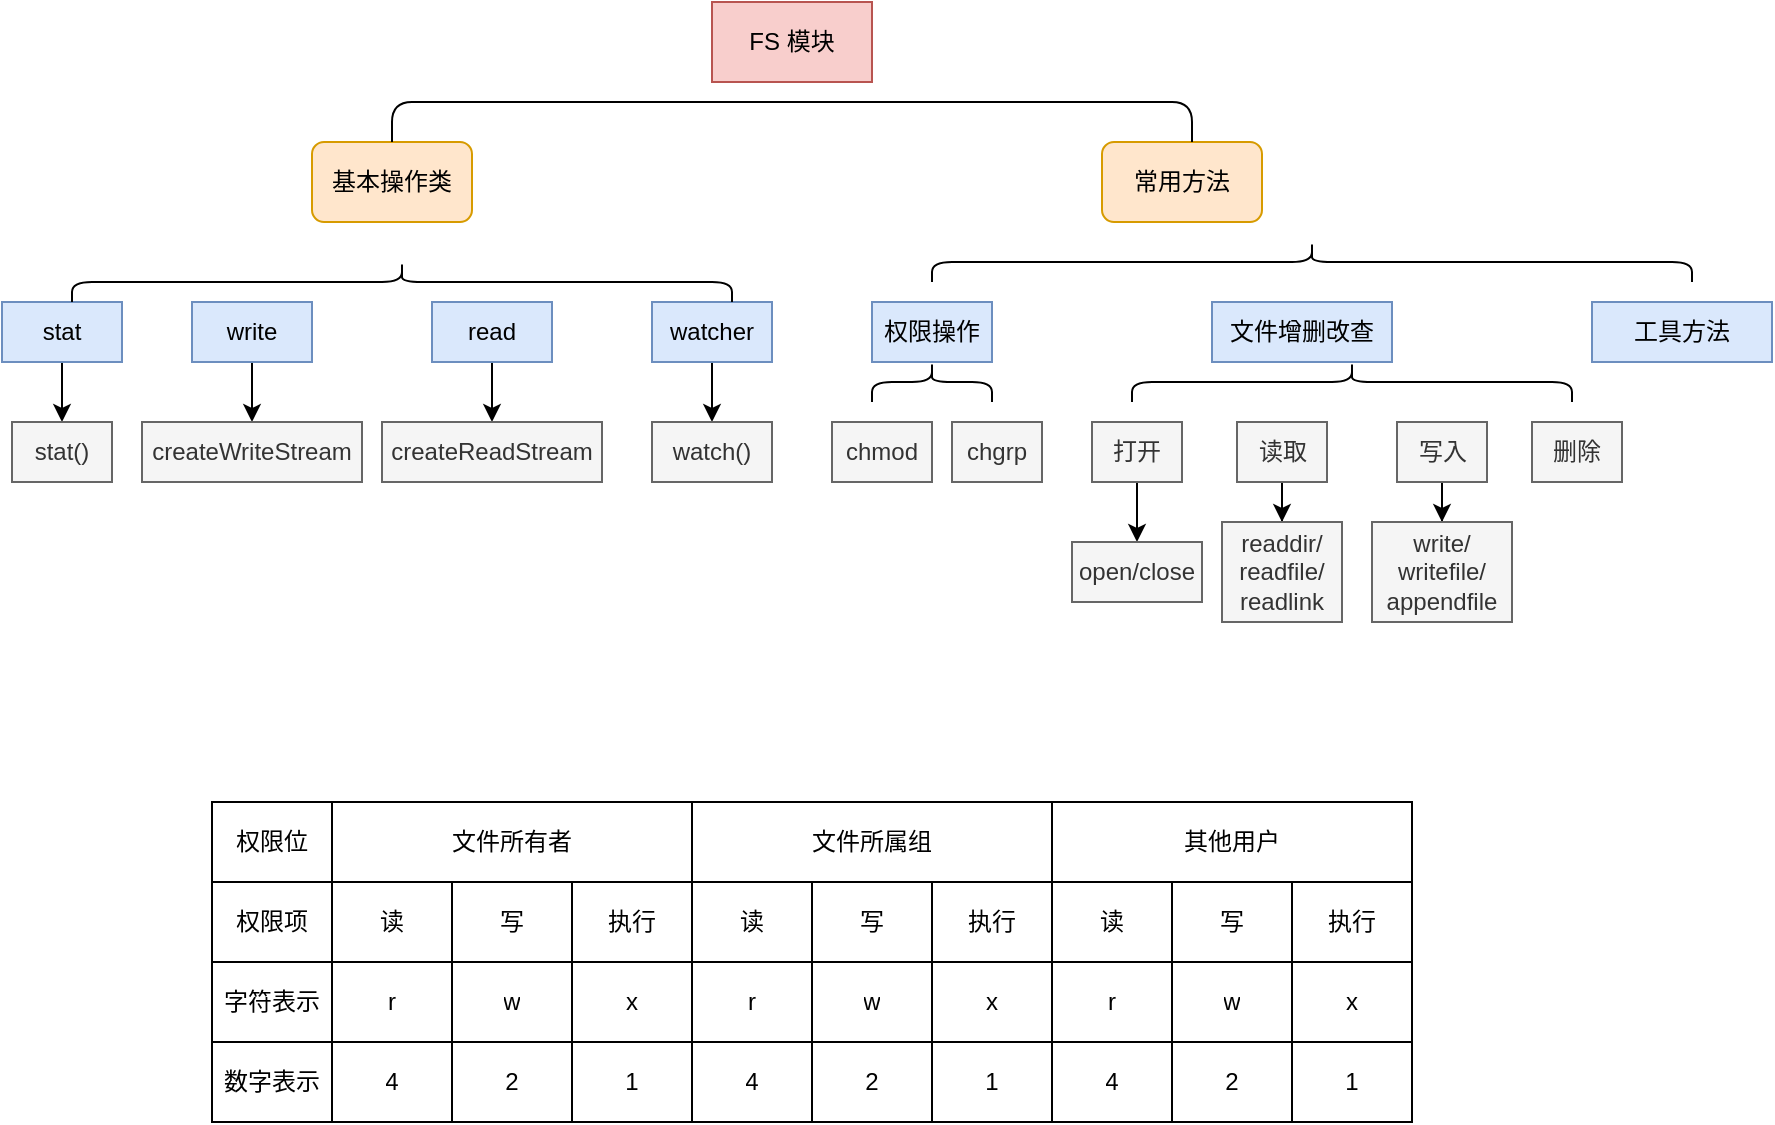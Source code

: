 <mxfile version="20.5.3" type="github" pages="2">
  <diagram id="1UyiZmf48p8MatWu2e_s" name="fs">
    <mxGraphModel dx="2066" dy="1154" grid="1" gridSize="10" guides="1" tooltips="1" connect="1" arrows="1" fold="1" page="1" pageScale="1" pageWidth="2339" pageHeight="3300" math="0" shadow="0">
      <root>
        <mxCell id="0" />
        <mxCell id="1" parent="0" />
        <mxCell id="5ulxxzKyCWh2ly2rTKkh-1" value="FS 模块" style="rounded=0;whiteSpace=wrap;html=1;fillColor=#f8cecc;strokeColor=#b85450;" parent="1" vertex="1">
          <mxGeometry x="520" y="80" width="80" height="40" as="geometry" />
        </mxCell>
        <mxCell id="5ulxxzKyCWh2ly2rTKkh-2" value="基本操作类" style="rounded=1;whiteSpace=wrap;html=1;fillColor=#ffe6cc;strokeColor=#d79b00;" parent="1" vertex="1">
          <mxGeometry x="320" y="150" width="80" height="40" as="geometry" />
        </mxCell>
        <mxCell id="5ulxxzKyCWh2ly2rTKkh-3" value="常用方法" style="rounded=1;whiteSpace=wrap;html=1;fillColor=#ffe6cc;strokeColor=#d79b00;" parent="1" vertex="1">
          <mxGeometry x="715" y="150" width="80" height="40" as="geometry" />
        </mxCell>
        <mxCell id="5ulxxzKyCWh2ly2rTKkh-35" value="" style="edgeStyle=orthogonalEdgeStyle;rounded=0;orthogonalLoop=1;jettySize=auto;html=1;" parent="1" source="5ulxxzKyCWh2ly2rTKkh-4" target="5ulxxzKyCWh2ly2rTKkh-16" edge="1">
          <mxGeometry relative="1" as="geometry" />
        </mxCell>
        <mxCell id="5ulxxzKyCWh2ly2rTKkh-4" value="stat" style="text;html=1;strokeColor=#6c8ebf;fillColor=#dae8fc;align=center;verticalAlign=middle;whiteSpace=wrap;rounded=0;" parent="1" vertex="1">
          <mxGeometry x="165" y="230" width="60" height="30" as="geometry" />
        </mxCell>
        <mxCell id="5ulxxzKyCWh2ly2rTKkh-36" value="" style="edgeStyle=orthogonalEdgeStyle;rounded=0;orthogonalLoop=1;jettySize=auto;html=1;" parent="1" source="5ulxxzKyCWh2ly2rTKkh-5" target="5ulxxzKyCWh2ly2rTKkh-17" edge="1">
          <mxGeometry relative="1" as="geometry" />
        </mxCell>
        <mxCell id="5ulxxzKyCWh2ly2rTKkh-5" value="write" style="text;html=1;strokeColor=#6c8ebf;fillColor=#dae8fc;align=center;verticalAlign=middle;whiteSpace=wrap;rounded=0;" parent="1" vertex="1">
          <mxGeometry x="260" y="230" width="60" height="30" as="geometry" />
        </mxCell>
        <mxCell id="5ulxxzKyCWh2ly2rTKkh-37" value="" style="edgeStyle=orthogonalEdgeStyle;rounded=0;orthogonalLoop=1;jettySize=auto;html=1;" parent="1" source="5ulxxzKyCWh2ly2rTKkh-6" target="5ulxxzKyCWh2ly2rTKkh-18" edge="1">
          <mxGeometry relative="1" as="geometry" />
        </mxCell>
        <mxCell id="5ulxxzKyCWh2ly2rTKkh-6" value="read" style="text;html=1;strokeColor=#6c8ebf;fillColor=#dae8fc;align=center;verticalAlign=middle;whiteSpace=wrap;rounded=0;" parent="1" vertex="1">
          <mxGeometry x="380" y="230" width="60" height="30" as="geometry" />
        </mxCell>
        <mxCell id="5ulxxzKyCWh2ly2rTKkh-38" value="" style="edgeStyle=orthogonalEdgeStyle;rounded=0;orthogonalLoop=1;jettySize=auto;html=1;" parent="1" source="5ulxxzKyCWh2ly2rTKkh-7" target="5ulxxzKyCWh2ly2rTKkh-19" edge="1">
          <mxGeometry relative="1" as="geometry" />
        </mxCell>
        <mxCell id="5ulxxzKyCWh2ly2rTKkh-7" value="watcher" style="text;html=1;strokeColor=#6c8ebf;fillColor=#dae8fc;align=center;verticalAlign=middle;whiteSpace=wrap;rounded=0;" parent="1" vertex="1">
          <mxGeometry x="490" y="230" width="60" height="30" as="geometry" />
        </mxCell>
        <mxCell id="5ulxxzKyCWh2ly2rTKkh-8" value="权限操作" style="text;html=1;strokeColor=#6c8ebf;fillColor=#dae8fc;align=center;verticalAlign=middle;whiteSpace=wrap;rounded=0;" parent="1" vertex="1">
          <mxGeometry x="600" y="230" width="60" height="30" as="geometry" />
        </mxCell>
        <mxCell id="5ulxxzKyCWh2ly2rTKkh-11" value="文件增删改查" style="text;html=1;strokeColor=#6c8ebf;fillColor=#dae8fc;align=center;verticalAlign=middle;whiteSpace=wrap;rounded=0;" parent="1" vertex="1">
          <mxGeometry x="770" y="230" width="90" height="30" as="geometry" />
        </mxCell>
        <mxCell id="5ulxxzKyCWh2ly2rTKkh-12" value="工具方法" style="text;html=1;strokeColor=#6c8ebf;fillColor=#dae8fc;align=center;verticalAlign=middle;whiteSpace=wrap;rounded=0;" parent="1" vertex="1">
          <mxGeometry x="960" y="230" width="90" height="30" as="geometry" />
        </mxCell>
        <mxCell id="5ulxxzKyCWh2ly2rTKkh-16" value="stat()" style="text;html=1;align=center;verticalAlign=middle;whiteSpace=wrap;rounded=0;fillColor=#f5f5f5;fontColor=#333333;strokeColor=#666666;" parent="1" vertex="1">
          <mxGeometry x="170" y="290" width="50" height="30" as="geometry" />
        </mxCell>
        <mxCell id="5ulxxzKyCWh2ly2rTKkh-17" value="createWriteStream" style="text;html=1;align=center;verticalAlign=middle;whiteSpace=wrap;rounded=0;fillColor=#f5f5f5;fontColor=#333333;strokeColor=#666666;" parent="1" vertex="1">
          <mxGeometry x="235" y="290" width="110" height="30" as="geometry" />
        </mxCell>
        <mxCell id="5ulxxzKyCWh2ly2rTKkh-18" value="createReadStream" style="text;html=1;strokeColor=#666666;fillColor=#f5f5f5;align=center;verticalAlign=middle;whiteSpace=wrap;rounded=0;fontColor=#333333;" parent="1" vertex="1">
          <mxGeometry x="355" y="290" width="110" height="30" as="geometry" />
        </mxCell>
        <mxCell id="5ulxxzKyCWh2ly2rTKkh-19" value="watch()" style="text;html=1;strokeColor=#666666;fillColor=#f5f5f5;align=center;verticalAlign=middle;whiteSpace=wrap;rounded=0;fontColor=#333333;" parent="1" vertex="1">
          <mxGeometry x="490" y="290" width="60" height="30" as="geometry" />
        </mxCell>
        <mxCell id="5ulxxzKyCWh2ly2rTKkh-20" value="chmod" style="text;html=1;strokeColor=#666666;fillColor=#f5f5f5;align=center;verticalAlign=middle;whiteSpace=wrap;rounded=0;fontColor=#333333;" parent="1" vertex="1">
          <mxGeometry x="580" y="290" width="50" height="30" as="geometry" />
        </mxCell>
        <mxCell id="5ulxxzKyCWh2ly2rTKkh-21" value="chgrp" style="text;html=1;strokeColor=#666666;fillColor=#f5f5f5;align=center;verticalAlign=middle;whiteSpace=wrap;rounded=0;fontColor=#333333;" parent="1" vertex="1">
          <mxGeometry x="640" y="290" width="45" height="30" as="geometry" />
        </mxCell>
        <mxCell id="5ulxxzKyCWh2ly2rTKkh-41" value="" style="edgeStyle=orthogonalEdgeStyle;rounded=0;orthogonalLoop=1;jettySize=auto;html=1;" parent="1" source="5ulxxzKyCWh2ly2rTKkh-22" target="5ulxxzKyCWh2ly2rTKkh-28" edge="1">
          <mxGeometry relative="1" as="geometry" />
        </mxCell>
        <mxCell id="5ulxxzKyCWh2ly2rTKkh-22" value="打开" style="text;html=1;strokeColor=#666666;fillColor=#f5f5f5;align=center;verticalAlign=middle;whiteSpace=wrap;rounded=0;fontColor=#333333;" parent="1" vertex="1">
          <mxGeometry x="710" y="290" width="45" height="30" as="geometry" />
        </mxCell>
        <mxCell id="5ulxxzKyCWh2ly2rTKkh-42" value="" style="edgeStyle=orthogonalEdgeStyle;rounded=0;orthogonalLoop=1;jettySize=auto;html=1;" parent="1" source="5ulxxzKyCWh2ly2rTKkh-24" target="5ulxxzKyCWh2ly2rTKkh-29" edge="1">
          <mxGeometry relative="1" as="geometry" />
        </mxCell>
        <mxCell id="5ulxxzKyCWh2ly2rTKkh-24" value="读取" style="text;html=1;strokeColor=#666666;fillColor=#f5f5f5;align=center;verticalAlign=middle;whiteSpace=wrap;rounded=0;fontColor=#333333;" parent="1" vertex="1">
          <mxGeometry x="782.5" y="290" width="45" height="30" as="geometry" />
        </mxCell>
        <mxCell id="5ulxxzKyCWh2ly2rTKkh-43" value="" style="edgeStyle=orthogonalEdgeStyle;rounded=0;orthogonalLoop=1;jettySize=auto;html=1;" parent="1" source="5ulxxzKyCWh2ly2rTKkh-26" target="5ulxxzKyCWh2ly2rTKkh-30" edge="1">
          <mxGeometry relative="1" as="geometry" />
        </mxCell>
        <mxCell id="5ulxxzKyCWh2ly2rTKkh-26" value="写入" style="text;html=1;strokeColor=#666666;fillColor=#f5f5f5;align=center;verticalAlign=middle;whiteSpace=wrap;rounded=0;fontColor=#333333;" parent="1" vertex="1">
          <mxGeometry x="862.5" y="290" width="45" height="30" as="geometry" />
        </mxCell>
        <mxCell id="5ulxxzKyCWh2ly2rTKkh-27" value="删除" style="text;html=1;strokeColor=#666666;fillColor=#f5f5f5;align=center;verticalAlign=middle;whiteSpace=wrap;rounded=0;fontColor=#333333;" parent="1" vertex="1">
          <mxGeometry x="930" y="290" width="45" height="30" as="geometry" />
        </mxCell>
        <mxCell id="5ulxxzKyCWh2ly2rTKkh-28" value="open/close" style="text;html=1;strokeColor=#666666;fillColor=#f5f5f5;align=center;verticalAlign=middle;whiteSpace=wrap;rounded=0;fontColor=#333333;" parent="1" vertex="1">
          <mxGeometry x="700" y="350" width="65" height="30" as="geometry" />
        </mxCell>
        <mxCell id="5ulxxzKyCWh2ly2rTKkh-29" value="readdir/&lt;br&gt;readfile/&lt;br&gt;readlink" style="text;html=1;strokeColor=#666666;fillColor=#f5f5f5;align=center;verticalAlign=middle;whiteSpace=wrap;rounded=0;fontColor=#333333;" parent="1" vertex="1">
          <mxGeometry x="775" y="340" width="60" height="50" as="geometry" />
        </mxCell>
        <mxCell id="5ulxxzKyCWh2ly2rTKkh-30" value="write/&lt;br&gt;writefile/&lt;br&gt;appendfile" style="text;html=1;strokeColor=#666666;fillColor=#f5f5f5;align=center;verticalAlign=middle;whiteSpace=wrap;rounded=0;fontColor=#333333;" parent="1" vertex="1">
          <mxGeometry x="850" y="340" width="70" height="50" as="geometry" />
        </mxCell>
        <mxCell id="5ulxxzKyCWh2ly2rTKkh-32" value="" style="shape=curlyBracket;whiteSpace=wrap;html=1;rounded=1;flipH=1;direction=south;size=0;" parent="1" vertex="1">
          <mxGeometry x="360" y="130" width="400" height="20" as="geometry" />
        </mxCell>
        <mxCell id="5ulxxzKyCWh2ly2rTKkh-33" value="" style="shape=curlyBracket;whiteSpace=wrap;html=1;rounded=1;flipH=1;direction=south;" parent="1" vertex="1">
          <mxGeometry x="630" y="200" width="380" height="20" as="geometry" />
        </mxCell>
        <mxCell id="5ulxxzKyCWh2ly2rTKkh-34" value="" style="shape=curlyBracket;whiteSpace=wrap;html=1;rounded=1;flipH=1;direction=south;" parent="1" vertex="1">
          <mxGeometry x="200" y="210" width="330" height="20" as="geometry" />
        </mxCell>
        <mxCell id="5ulxxzKyCWh2ly2rTKkh-39" value="" style="shape=curlyBracket;whiteSpace=wrap;html=1;rounded=1;flipH=1;direction=south;" parent="1" vertex="1">
          <mxGeometry x="600" y="260" width="60" height="20" as="geometry" />
        </mxCell>
        <mxCell id="5ulxxzKyCWh2ly2rTKkh-40" value="" style="shape=curlyBracket;whiteSpace=wrap;html=1;rounded=1;flipH=1;direction=south;" parent="1" vertex="1">
          <mxGeometry x="730" y="260" width="220" height="20" as="geometry" />
        </mxCell>
        <mxCell id="ALxeVtdW5fMbDAjtFhvk-1" value="" style="shape=table;html=1;whiteSpace=wrap;startSize=0;container=1;collapsible=0;childLayout=tableLayout;" parent="1" vertex="1">
          <mxGeometry x="270" y="480" width="600" height="160" as="geometry" />
        </mxCell>
        <mxCell id="ALxeVtdW5fMbDAjtFhvk-38" style="shape=tableRow;horizontal=0;startSize=0;swimlaneHead=0;swimlaneBody=0;top=0;left=0;bottom=0;right=0;collapsible=0;dropTarget=0;fillColor=none;points=[[0,0.5],[1,0.5]];portConstraint=eastwest;" parent="ALxeVtdW5fMbDAjtFhvk-1" vertex="1">
          <mxGeometry width="600" height="40" as="geometry" />
        </mxCell>
        <mxCell id="ALxeVtdW5fMbDAjtFhvk-39" value="权限位" style="shape=partialRectangle;html=1;whiteSpace=wrap;connectable=0;fillColor=none;top=0;left=0;bottom=0;right=0;overflow=hidden;" parent="ALxeVtdW5fMbDAjtFhvk-38" vertex="1">
          <mxGeometry width="60" height="40" as="geometry">
            <mxRectangle width="60" height="40" as="alternateBounds" />
          </mxGeometry>
        </mxCell>
        <mxCell id="ALxeVtdW5fMbDAjtFhvk-40" value="文件所有者" style="shape=partialRectangle;html=1;whiteSpace=wrap;connectable=0;fillColor=none;top=0;left=0;bottom=0;right=0;overflow=hidden;rowspan=1;colspan=3;" parent="ALxeVtdW5fMbDAjtFhvk-38" vertex="1">
          <mxGeometry x="60" width="180" height="40" as="geometry">
            <mxRectangle width="60" height="40" as="alternateBounds" />
          </mxGeometry>
        </mxCell>
        <mxCell id="ALxeVtdW5fMbDAjtFhvk-41" style="shape=partialRectangle;html=1;whiteSpace=wrap;connectable=0;fillColor=none;top=0;left=0;bottom=0;right=0;overflow=hidden;" parent="ALxeVtdW5fMbDAjtFhvk-38" vertex="1" visible="0">
          <mxGeometry x="120" width="60" height="40" as="geometry">
            <mxRectangle width="60" height="40" as="alternateBounds" />
          </mxGeometry>
        </mxCell>
        <mxCell id="ALxeVtdW5fMbDAjtFhvk-42" style="shape=partialRectangle;html=1;whiteSpace=wrap;connectable=0;fillColor=none;top=0;left=0;bottom=0;right=0;overflow=hidden;" parent="ALxeVtdW5fMbDAjtFhvk-38" vertex="1" visible="0">
          <mxGeometry x="180" width="60" height="40" as="geometry">
            <mxRectangle width="60" height="40" as="alternateBounds" />
          </mxGeometry>
        </mxCell>
        <mxCell id="ALxeVtdW5fMbDAjtFhvk-43" value="文件所属组" style="shape=partialRectangle;html=1;whiteSpace=wrap;connectable=0;fillColor=none;top=0;left=0;bottom=0;right=0;overflow=hidden;rowspan=1;colspan=3;" parent="ALxeVtdW5fMbDAjtFhvk-38" vertex="1">
          <mxGeometry x="240" width="180" height="40" as="geometry">
            <mxRectangle width="60" height="40" as="alternateBounds" />
          </mxGeometry>
        </mxCell>
        <mxCell id="ALxeVtdW5fMbDAjtFhvk-44" style="shape=partialRectangle;html=1;whiteSpace=wrap;connectable=0;fillColor=none;top=0;left=0;bottom=0;right=0;overflow=hidden;" parent="ALxeVtdW5fMbDAjtFhvk-38" vertex="1" visible="0">
          <mxGeometry x="300" width="60" height="40" as="geometry">
            <mxRectangle width="60" height="40" as="alternateBounds" />
          </mxGeometry>
        </mxCell>
        <mxCell id="ALxeVtdW5fMbDAjtFhvk-45" style="shape=partialRectangle;html=1;whiteSpace=wrap;connectable=0;fillColor=none;top=0;left=0;bottom=0;right=0;overflow=hidden;" parent="ALxeVtdW5fMbDAjtFhvk-38" vertex="1" visible="0">
          <mxGeometry x="360" width="60" height="40" as="geometry">
            <mxRectangle width="60" height="40" as="alternateBounds" />
          </mxGeometry>
        </mxCell>
        <mxCell id="ALxeVtdW5fMbDAjtFhvk-46" value="其他用户" style="shape=partialRectangle;html=1;whiteSpace=wrap;connectable=0;fillColor=none;top=0;left=0;bottom=0;right=0;overflow=hidden;rowspan=1;colspan=3;" parent="ALxeVtdW5fMbDAjtFhvk-38" vertex="1">
          <mxGeometry x="420" width="180" height="40" as="geometry">
            <mxRectangle width="60" height="40" as="alternateBounds" />
          </mxGeometry>
        </mxCell>
        <mxCell id="ALxeVtdW5fMbDAjtFhvk-47" style="shape=partialRectangle;html=1;whiteSpace=wrap;connectable=0;fillColor=none;top=0;left=0;bottom=0;right=0;overflow=hidden;" parent="ALxeVtdW5fMbDAjtFhvk-38" vertex="1" visible="0">
          <mxGeometry x="480" width="60" height="40" as="geometry">
            <mxRectangle width="60" height="40" as="alternateBounds" />
          </mxGeometry>
        </mxCell>
        <mxCell id="ALxeVtdW5fMbDAjtFhvk-48" style="shape=partialRectangle;html=1;whiteSpace=wrap;connectable=0;fillColor=none;top=0;left=0;bottom=0;right=0;overflow=hidden;" parent="ALxeVtdW5fMbDAjtFhvk-38" vertex="1" visible="0">
          <mxGeometry x="540" width="60" height="40" as="geometry">
            <mxRectangle width="60" height="40" as="alternateBounds" />
          </mxGeometry>
        </mxCell>
        <mxCell id="ALxeVtdW5fMbDAjtFhvk-2" value="" style="shape=tableRow;horizontal=0;startSize=0;swimlaneHead=0;swimlaneBody=0;top=0;left=0;bottom=0;right=0;collapsible=0;dropTarget=0;fillColor=none;points=[[0,0.5],[1,0.5]];portConstraint=eastwest;" parent="ALxeVtdW5fMbDAjtFhvk-1" vertex="1">
          <mxGeometry y="40" width="600" height="40" as="geometry" />
        </mxCell>
        <mxCell id="ALxeVtdW5fMbDAjtFhvk-3" value="权限项" style="shape=partialRectangle;html=1;whiteSpace=wrap;connectable=0;fillColor=none;top=0;left=0;bottom=0;right=0;overflow=hidden;" parent="ALxeVtdW5fMbDAjtFhvk-2" vertex="1">
          <mxGeometry width="60" height="40" as="geometry">
            <mxRectangle width="60" height="40" as="alternateBounds" />
          </mxGeometry>
        </mxCell>
        <mxCell id="ALxeVtdW5fMbDAjtFhvk-4" value="读" style="shape=partialRectangle;html=1;whiteSpace=wrap;connectable=0;fillColor=none;top=0;left=0;bottom=0;right=0;overflow=hidden;" parent="ALxeVtdW5fMbDAjtFhvk-2" vertex="1">
          <mxGeometry x="60" width="60" height="40" as="geometry">
            <mxRectangle width="60" height="40" as="alternateBounds" />
          </mxGeometry>
        </mxCell>
        <mxCell id="ALxeVtdW5fMbDAjtFhvk-5" value="写" style="shape=partialRectangle;html=1;whiteSpace=wrap;connectable=0;fillColor=none;top=0;left=0;bottom=0;right=0;overflow=hidden;" parent="ALxeVtdW5fMbDAjtFhvk-2" vertex="1">
          <mxGeometry x="120" width="60" height="40" as="geometry">
            <mxRectangle width="60" height="40" as="alternateBounds" />
          </mxGeometry>
        </mxCell>
        <mxCell id="ALxeVtdW5fMbDAjtFhvk-14" value="执行" style="shape=partialRectangle;html=1;whiteSpace=wrap;connectable=0;fillColor=none;top=0;left=0;bottom=0;right=0;overflow=hidden;" parent="ALxeVtdW5fMbDAjtFhvk-2" vertex="1">
          <mxGeometry x="180" width="60" height="40" as="geometry">
            <mxRectangle width="60" height="40" as="alternateBounds" />
          </mxGeometry>
        </mxCell>
        <mxCell id="ALxeVtdW5fMbDAjtFhvk-17" value="读" style="shape=partialRectangle;html=1;whiteSpace=wrap;connectable=0;fillColor=none;top=0;left=0;bottom=0;right=0;overflow=hidden;" parent="ALxeVtdW5fMbDAjtFhvk-2" vertex="1">
          <mxGeometry x="240" width="60" height="40" as="geometry">
            <mxRectangle width="60" height="40" as="alternateBounds" />
          </mxGeometry>
        </mxCell>
        <mxCell id="ALxeVtdW5fMbDAjtFhvk-20" value="写" style="shape=partialRectangle;html=1;whiteSpace=wrap;connectable=0;fillColor=none;top=0;left=0;bottom=0;right=0;overflow=hidden;" parent="ALxeVtdW5fMbDAjtFhvk-2" vertex="1">
          <mxGeometry x="300" width="60" height="40" as="geometry">
            <mxRectangle width="60" height="40" as="alternateBounds" />
          </mxGeometry>
        </mxCell>
        <mxCell id="ALxeVtdW5fMbDAjtFhvk-23" value="执行" style="shape=partialRectangle;html=1;whiteSpace=wrap;connectable=0;fillColor=none;top=0;left=0;bottom=0;right=0;overflow=hidden;" parent="ALxeVtdW5fMbDAjtFhvk-2" vertex="1">
          <mxGeometry x="360" width="60" height="40" as="geometry">
            <mxRectangle width="60" height="40" as="alternateBounds" />
          </mxGeometry>
        </mxCell>
        <mxCell id="ALxeVtdW5fMbDAjtFhvk-26" value="读" style="shape=partialRectangle;html=1;whiteSpace=wrap;connectable=0;fillColor=none;top=0;left=0;bottom=0;right=0;overflow=hidden;" parent="ALxeVtdW5fMbDAjtFhvk-2" vertex="1">
          <mxGeometry x="420" width="60" height="40" as="geometry">
            <mxRectangle width="60" height="40" as="alternateBounds" />
          </mxGeometry>
        </mxCell>
        <mxCell id="ALxeVtdW5fMbDAjtFhvk-29" value="写" style="shape=partialRectangle;html=1;whiteSpace=wrap;connectable=0;fillColor=none;top=0;left=0;bottom=0;right=0;overflow=hidden;" parent="ALxeVtdW5fMbDAjtFhvk-2" vertex="1">
          <mxGeometry x="480" width="60" height="40" as="geometry">
            <mxRectangle width="60" height="40" as="alternateBounds" />
          </mxGeometry>
        </mxCell>
        <mxCell id="ALxeVtdW5fMbDAjtFhvk-32" value="执行" style="shape=partialRectangle;html=1;whiteSpace=wrap;connectable=0;fillColor=none;top=0;left=0;bottom=0;right=0;overflow=hidden;" parent="ALxeVtdW5fMbDAjtFhvk-2" vertex="1">
          <mxGeometry x="540" width="60" height="40" as="geometry">
            <mxRectangle width="60" height="40" as="alternateBounds" />
          </mxGeometry>
        </mxCell>
        <mxCell id="ALxeVtdW5fMbDAjtFhvk-6" value="" style="shape=tableRow;horizontal=0;startSize=0;swimlaneHead=0;swimlaneBody=0;top=0;left=0;bottom=0;right=0;collapsible=0;dropTarget=0;fillColor=none;points=[[0,0.5],[1,0.5]];portConstraint=eastwest;" parent="ALxeVtdW5fMbDAjtFhvk-1" vertex="1">
          <mxGeometry y="80" width="600" height="40" as="geometry" />
        </mxCell>
        <mxCell id="ALxeVtdW5fMbDAjtFhvk-7" value="字符表示" style="shape=partialRectangle;html=1;whiteSpace=wrap;connectable=0;fillColor=none;top=0;left=0;bottom=0;right=0;overflow=hidden;" parent="ALxeVtdW5fMbDAjtFhvk-6" vertex="1">
          <mxGeometry width="60" height="40" as="geometry">
            <mxRectangle width="60" height="40" as="alternateBounds" />
          </mxGeometry>
        </mxCell>
        <mxCell id="ALxeVtdW5fMbDAjtFhvk-8" value="r" style="shape=partialRectangle;html=1;whiteSpace=wrap;connectable=0;fillColor=none;top=0;left=0;bottom=0;right=0;overflow=hidden;" parent="ALxeVtdW5fMbDAjtFhvk-6" vertex="1">
          <mxGeometry x="60" width="60" height="40" as="geometry">
            <mxRectangle width="60" height="40" as="alternateBounds" />
          </mxGeometry>
        </mxCell>
        <mxCell id="ALxeVtdW5fMbDAjtFhvk-9" value="w" style="shape=partialRectangle;html=1;whiteSpace=wrap;connectable=0;fillColor=none;top=0;left=0;bottom=0;right=0;overflow=hidden;" parent="ALxeVtdW5fMbDAjtFhvk-6" vertex="1">
          <mxGeometry x="120" width="60" height="40" as="geometry">
            <mxRectangle width="60" height="40" as="alternateBounds" />
          </mxGeometry>
        </mxCell>
        <mxCell id="ALxeVtdW5fMbDAjtFhvk-15" value="x" style="shape=partialRectangle;html=1;whiteSpace=wrap;connectable=0;fillColor=none;top=0;left=0;bottom=0;right=0;overflow=hidden;" parent="ALxeVtdW5fMbDAjtFhvk-6" vertex="1">
          <mxGeometry x="180" width="60" height="40" as="geometry">
            <mxRectangle width="60" height="40" as="alternateBounds" />
          </mxGeometry>
        </mxCell>
        <mxCell id="ALxeVtdW5fMbDAjtFhvk-18" value="r" style="shape=partialRectangle;html=1;whiteSpace=wrap;connectable=0;fillColor=none;top=0;left=0;bottom=0;right=0;overflow=hidden;" parent="ALxeVtdW5fMbDAjtFhvk-6" vertex="1">
          <mxGeometry x="240" width="60" height="40" as="geometry">
            <mxRectangle width="60" height="40" as="alternateBounds" />
          </mxGeometry>
        </mxCell>
        <mxCell id="ALxeVtdW5fMbDAjtFhvk-21" value="w" style="shape=partialRectangle;html=1;whiteSpace=wrap;connectable=0;fillColor=none;top=0;left=0;bottom=0;right=0;overflow=hidden;" parent="ALxeVtdW5fMbDAjtFhvk-6" vertex="1">
          <mxGeometry x="300" width="60" height="40" as="geometry">
            <mxRectangle width="60" height="40" as="alternateBounds" />
          </mxGeometry>
        </mxCell>
        <mxCell id="ALxeVtdW5fMbDAjtFhvk-24" value="x" style="shape=partialRectangle;html=1;whiteSpace=wrap;connectable=0;fillColor=none;top=0;left=0;bottom=0;right=0;overflow=hidden;" parent="ALxeVtdW5fMbDAjtFhvk-6" vertex="1">
          <mxGeometry x="360" width="60" height="40" as="geometry">
            <mxRectangle width="60" height="40" as="alternateBounds" />
          </mxGeometry>
        </mxCell>
        <mxCell id="ALxeVtdW5fMbDAjtFhvk-27" value="r" style="shape=partialRectangle;html=1;whiteSpace=wrap;connectable=0;fillColor=none;top=0;left=0;bottom=0;right=0;overflow=hidden;" parent="ALxeVtdW5fMbDAjtFhvk-6" vertex="1">
          <mxGeometry x="420" width="60" height="40" as="geometry">
            <mxRectangle width="60" height="40" as="alternateBounds" />
          </mxGeometry>
        </mxCell>
        <mxCell id="ALxeVtdW5fMbDAjtFhvk-30" value="w" style="shape=partialRectangle;html=1;whiteSpace=wrap;connectable=0;fillColor=none;top=0;left=0;bottom=0;right=0;overflow=hidden;" parent="ALxeVtdW5fMbDAjtFhvk-6" vertex="1">
          <mxGeometry x="480" width="60" height="40" as="geometry">
            <mxRectangle width="60" height="40" as="alternateBounds" />
          </mxGeometry>
        </mxCell>
        <mxCell id="ALxeVtdW5fMbDAjtFhvk-33" value="x" style="shape=partialRectangle;html=1;whiteSpace=wrap;connectable=0;fillColor=none;top=0;left=0;bottom=0;right=0;overflow=hidden;" parent="ALxeVtdW5fMbDAjtFhvk-6" vertex="1">
          <mxGeometry x="540" width="60" height="40" as="geometry">
            <mxRectangle width="60" height="40" as="alternateBounds" />
          </mxGeometry>
        </mxCell>
        <mxCell id="ALxeVtdW5fMbDAjtFhvk-10" value="" style="shape=tableRow;horizontal=0;startSize=0;swimlaneHead=0;swimlaneBody=0;top=0;left=0;bottom=0;right=0;collapsible=0;dropTarget=0;fillColor=none;points=[[0,0.5],[1,0.5]];portConstraint=eastwest;" parent="ALxeVtdW5fMbDAjtFhvk-1" vertex="1">
          <mxGeometry y="120" width="600" height="40" as="geometry" />
        </mxCell>
        <mxCell id="ALxeVtdW5fMbDAjtFhvk-11" value="数字表示" style="shape=partialRectangle;html=1;whiteSpace=wrap;connectable=0;fillColor=none;top=0;left=0;bottom=0;right=0;overflow=hidden;" parent="ALxeVtdW5fMbDAjtFhvk-10" vertex="1">
          <mxGeometry width="60" height="40" as="geometry">
            <mxRectangle width="60" height="40" as="alternateBounds" />
          </mxGeometry>
        </mxCell>
        <mxCell id="ALxeVtdW5fMbDAjtFhvk-12" value="4" style="shape=partialRectangle;html=1;whiteSpace=wrap;connectable=0;fillColor=none;top=0;left=0;bottom=0;right=0;overflow=hidden;" parent="ALxeVtdW5fMbDAjtFhvk-10" vertex="1">
          <mxGeometry x="60" width="60" height="40" as="geometry">
            <mxRectangle width="60" height="40" as="alternateBounds" />
          </mxGeometry>
        </mxCell>
        <mxCell id="ALxeVtdW5fMbDAjtFhvk-13" value="2" style="shape=partialRectangle;html=1;whiteSpace=wrap;connectable=0;fillColor=none;top=0;left=0;bottom=0;right=0;overflow=hidden;pointerEvents=1;" parent="ALxeVtdW5fMbDAjtFhvk-10" vertex="1">
          <mxGeometry x="120" width="60" height="40" as="geometry">
            <mxRectangle width="60" height="40" as="alternateBounds" />
          </mxGeometry>
        </mxCell>
        <mxCell id="ALxeVtdW5fMbDAjtFhvk-16" value="1" style="shape=partialRectangle;html=1;whiteSpace=wrap;connectable=0;fillColor=none;top=0;left=0;bottom=0;right=0;overflow=hidden;pointerEvents=1;" parent="ALxeVtdW5fMbDAjtFhvk-10" vertex="1">
          <mxGeometry x="180" width="60" height="40" as="geometry">
            <mxRectangle width="60" height="40" as="alternateBounds" />
          </mxGeometry>
        </mxCell>
        <mxCell id="ALxeVtdW5fMbDAjtFhvk-19" value="4" style="shape=partialRectangle;html=1;whiteSpace=wrap;connectable=0;fillColor=none;top=0;left=0;bottom=0;right=0;overflow=hidden;pointerEvents=1;" parent="ALxeVtdW5fMbDAjtFhvk-10" vertex="1">
          <mxGeometry x="240" width="60" height="40" as="geometry">
            <mxRectangle width="60" height="40" as="alternateBounds" />
          </mxGeometry>
        </mxCell>
        <mxCell id="ALxeVtdW5fMbDAjtFhvk-22" value="2" style="shape=partialRectangle;html=1;whiteSpace=wrap;connectable=0;fillColor=none;top=0;left=0;bottom=0;right=0;overflow=hidden;pointerEvents=1;" parent="ALxeVtdW5fMbDAjtFhvk-10" vertex="1">
          <mxGeometry x="300" width="60" height="40" as="geometry">
            <mxRectangle width="60" height="40" as="alternateBounds" />
          </mxGeometry>
        </mxCell>
        <mxCell id="ALxeVtdW5fMbDAjtFhvk-25" value="1" style="shape=partialRectangle;html=1;whiteSpace=wrap;connectable=0;fillColor=none;top=0;left=0;bottom=0;right=0;overflow=hidden;pointerEvents=1;" parent="ALxeVtdW5fMbDAjtFhvk-10" vertex="1">
          <mxGeometry x="360" width="60" height="40" as="geometry">
            <mxRectangle width="60" height="40" as="alternateBounds" />
          </mxGeometry>
        </mxCell>
        <mxCell id="ALxeVtdW5fMbDAjtFhvk-28" value="4" style="shape=partialRectangle;html=1;whiteSpace=wrap;connectable=0;fillColor=none;top=0;left=0;bottom=0;right=0;overflow=hidden;pointerEvents=1;" parent="ALxeVtdW5fMbDAjtFhvk-10" vertex="1">
          <mxGeometry x="420" width="60" height="40" as="geometry">
            <mxRectangle width="60" height="40" as="alternateBounds" />
          </mxGeometry>
        </mxCell>
        <mxCell id="ALxeVtdW5fMbDAjtFhvk-31" value="2" style="shape=partialRectangle;html=1;whiteSpace=wrap;connectable=0;fillColor=none;top=0;left=0;bottom=0;right=0;overflow=hidden;pointerEvents=1;" parent="ALxeVtdW5fMbDAjtFhvk-10" vertex="1">
          <mxGeometry x="480" width="60" height="40" as="geometry">
            <mxRectangle width="60" height="40" as="alternateBounds" />
          </mxGeometry>
        </mxCell>
        <mxCell id="ALxeVtdW5fMbDAjtFhvk-34" value="1" style="shape=partialRectangle;html=1;whiteSpace=wrap;connectable=0;fillColor=none;top=0;left=0;bottom=0;right=0;overflow=hidden;pointerEvents=1;" parent="ALxeVtdW5fMbDAjtFhvk-10" vertex="1">
          <mxGeometry x="540" width="60" height="40" as="geometry">
            <mxRectangle width="60" height="40" as="alternateBounds" />
          </mxGeometry>
        </mxCell>
      </root>
    </mxGraphModel>
  </diagram>
  <diagram id="5ZItwI_jmS-EnFsKjRJM" name="stream">
    <mxGraphModel dx="2066" dy="1154" grid="1" gridSize="10" guides="1" tooltips="1" connect="1" arrows="1" fold="1" page="1" pageScale="1" pageWidth="1654" pageHeight="2336" math="0" shadow="0">
      <root>
        <mxCell id="0" />
        <mxCell id="1" parent="0" />
        <mxCell id="L1OVXlNvG0ZXB3cJCuw5-1" value="" style="swimlane;startSize=0;" parent="1" vertex="1">
          <mxGeometry x="120" y="600" width="480" height="400" as="geometry" />
        </mxCell>
        <mxCell id="L1OVXlNvG0ZXB3cJCuw5-3" value="可读流" style="text;html=1;strokeColor=none;fillColor=none;align=center;verticalAlign=middle;whiteSpace=wrap;rounded=0;" parent="L1OVXlNvG0ZXB3cJCuw5-1" vertex="1">
          <mxGeometry x="210" y="10" width="60" height="30" as="geometry" />
        </mxCell>
        <mxCell id="L1OVXlNvG0ZXB3cJCuw5-5" value="底层数据" style="rounded=0;whiteSpace=wrap;html=1;" parent="L1OVXlNvG0ZXB3cJCuw5-1" vertex="1">
          <mxGeometry x="60" y="80" width="100" height="200" as="geometry" />
        </mxCell>
        <mxCell id="L1OVXlNvG0ZXB3cJCuw5-9" value="链表结构" style="rounded=0;whiteSpace=wrap;html=1;" parent="L1OVXlNvG0ZXB3cJCuw5-1" vertex="1">
          <mxGeometry x="310" y="80" width="100" height="200" as="geometry" />
        </mxCell>
        <mxCell id="L1OVXlNvG0ZXB3cJCuw5-10" value="缓存区" style="text;html=1;align=center;verticalAlign=middle;resizable=0;points=[];autosize=1;strokeColor=none;fillColor=none;" parent="L1OVXlNvG0ZXB3cJCuw5-1" vertex="1">
          <mxGeometry x="330" y="50" width="60" height="30" as="geometry" />
        </mxCell>
        <mxCell id="L1OVXlNvG0ZXB3cJCuw5-11" value="" style="endArrow=classic;html=1;rounded=0;exitX=1;exitY=0.5;exitDx=0;exitDy=0;entryX=0;entryY=0.5;entryDx=0;entryDy=0;" parent="L1OVXlNvG0ZXB3cJCuw5-1" source="L1OVXlNvG0ZXB3cJCuw5-5" target="L1OVXlNvG0ZXB3cJCuw5-9" edge="1">
          <mxGeometry width="50" height="50" relative="1" as="geometry">
            <mxPoint x="680" y="400" as="sourcePoint" />
            <mxPoint x="730" y="350" as="targetPoint" />
          </mxGeometry>
        </mxCell>
        <mxCell id="L1OVXlNvG0ZXB3cJCuw5-12" value="push(data)" style="text;html=1;align=center;verticalAlign=middle;resizable=0;points=[];autosize=1;strokeColor=none;fillColor=none;" parent="L1OVXlNvG0ZXB3cJCuw5-1" vertex="1">
          <mxGeometry x="190" y="140" width="80" height="30" as="geometry" />
        </mxCell>
        <mxCell id="L1OVXlNvG0ZXB3cJCuw5-13" value="_read()" style="text;html=1;align=center;verticalAlign=middle;resizable=0;points=[];autosize=1;strokeColor=none;fillColor=none;" parent="L1OVXlNvG0ZXB3cJCuw5-1" vertex="1">
          <mxGeometry x="80" y="290" width="60" height="30" as="geometry" />
        </mxCell>
        <mxCell id="L1OVXlNvG0ZXB3cJCuw5-2" value="" style="swimlane;startSize=0;" parent="1" vertex="1">
          <mxGeometry x="760" y="600" width="240" height="400" as="geometry" />
        </mxCell>
        <mxCell id="L1OVXlNvG0ZXB3cJCuw5-15" value="应用程序" style="text;html=1;align=center;verticalAlign=middle;resizable=0;points=[];autosize=1;strokeColor=none;fillColor=none;" parent="L1OVXlNvG0ZXB3cJCuw5-2" vertex="1">
          <mxGeometry x="85" y="165" width="70" height="30" as="geometry" />
        </mxCell>
        <mxCell id="L1OVXlNvG0ZXB3cJCuw5-14" value="消费者" style="text;html=1;align=center;verticalAlign=middle;resizable=0;points=[];autosize=1;strokeColor=none;fillColor=none;" parent="1" vertex="1">
          <mxGeometry x="850" y="645" width="60" height="30" as="geometry" />
        </mxCell>
        <mxCell id="L1OVXlNvG0ZXB3cJCuw5-16" value="" style="endArrow=classic;html=1;rounded=0;entryX=1;entryY=0.25;entryDx=0;entryDy=0;exitX=0;exitY=0.25;exitDx=0;exitDy=0;" parent="1" source="L1OVXlNvG0ZXB3cJCuw5-2" target="L1OVXlNvG0ZXB3cJCuw5-1" edge="1">
          <mxGeometry width="50" height="50" relative="1" as="geometry">
            <mxPoint x="800" y="820" as="sourcePoint" />
            <mxPoint x="850" y="770" as="targetPoint" />
          </mxGeometry>
        </mxCell>
        <mxCell id="L1OVXlNvG0ZXB3cJCuw5-17" value="" style="endArrow=classic;html=1;rounded=0;entryX=1;entryY=0.5;entryDx=0;entryDy=0;exitX=0;exitY=0.5;exitDx=0;exitDy=0;" parent="1" source="L1OVXlNvG0ZXB3cJCuw5-2" target="L1OVXlNvG0ZXB3cJCuw5-1" edge="1">
          <mxGeometry width="50" height="50" relative="1" as="geometry">
            <mxPoint x="750" y="800" as="sourcePoint" />
            <mxPoint x="850" y="770" as="targetPoint" />
          </mxGeometry>
        </mxCell>
        <mxCell id="4CTpMpHcVA2BCDMt_iup-1" value="data 事件" style="text;html=1;align=center;verticalAlign=middle;resizable=0;points=[];autosize=1;strokeColor=none;fillColor=none;" vertex="1" parent="1">
          <mxGeometry x="645" y="660" width="70" height="30" as="geometry" />
        </mxCell>
        <mxCell id="4CTpMpHcVA2BCDMt_iup-2" value="readable + read" style="text;html=1;align=center;verticalAlign=middle;resizable=0;points=[];autosize=1;strokeColor=none;fillColor=none;" vertex="1" parent="1">
          <mxGeometry x="625" y="810" width="110" height="30" as="geometry" />
        </mxCell>
      </root>
    </mxGraphModel>
  </diagram>
</mxfile>

